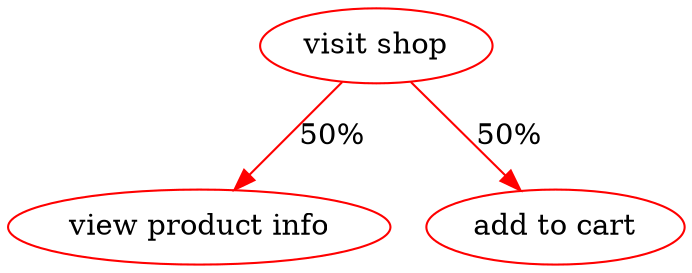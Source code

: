 digraph {
	"visit shop" [label="visit shop" color=red shape=oval]
	"view product info" [label="view product info" color=red shape=oval]
	"visit shop" -> "view product info" [label="50%" color=red shape=oval]
	"add to cart" [label="add to cart" color=red shape=oval]
	"visit shop" -> "add to cart" [label="50%" color=red shape=oval]
}
